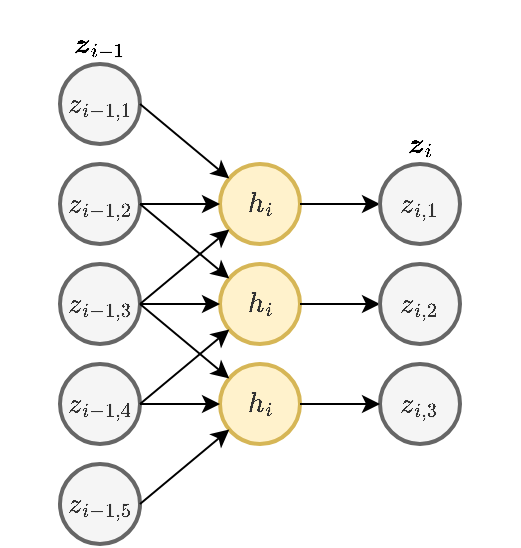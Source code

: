 <mxfile version="13.10.0" type="device"><diagram id="14BDJyoKmkSJNnwtBDpK" name="Page-1"><mxGraphModel dx="643" dy="389" grid="1" gridSize="10" guides="1" tooltips="1" connect="1" arrows="0" fold="1" page="1" pageScale="1" pageWidth="827" pageHeight="1169" math="1" shadow="0"><root><mxCell id="0"/><mxCell id="1" parent="0"/><mxCell id="aicGIwiusQivtbW9gypk-42" value="&lt;span style=&quot;color: rgb(51 , 51 , 51)&quot;&gt;\(h_{i}\)&lt;/span&gt;" style="ellipse;whiteSpace=wrap;html=1;aspect=fixed;fillColor=#fff2cc;strokeColor=#d6b656;strokeWidth=2;" vertex="1" parent="1"><mxGeometry x="240" y="170" width="40" height="40" as="geometry"/></mxCell><mxCell id="aicGIwiusQivtbW9gypk-43" value="&lt;span style=&quot;color: rgb(51 , 51 , 51)&quot;&gt;\(h_{i}\)&lt;/span&gt;" style="ellipse;whiteSpace=wrap;html=1;aspect=fixed;fillColor=#fff2cc;strokeColor=#d6b656;strokeWidth=2;" vertex="1" parent="1"><mxGeometry x="240" y="220" width="40" height="40" as="geometry"/></mxCell><mxCell id="aicGIwiusQivtbW9gypk-45" value="\(z_{i-1,1}&lt;br&gt;\)" style="ellipse;whiteSpace=wrap;html=1;aspect=fixed;fillColor=#f5f5f5;strokeColor=#666666;strokeWidth=2;fontColor=#333333;" vertex="1" parent="1"><mxGeometry x="160" y="120" width="40" height="40" as="geometry"/></mxCell><mxCell id="aicGIwiusQivtbW9gypk-46" value="\(z_{i-1,2}&lt;br&gt;\)" style="ellipse;whiteSpace=wrap;html=1;aspect=fixed;fillColor=#f5f5f5;strokeColor=#666666;strokeWidth=2;fontColor=#333333;" vertex="1" parent="1"><mxGeometry x="160" y="170" width="40" height="40" as="geometry"/></mxCell><mxCell id="aicGIwiusQivtbW9gypk-47" value="\(z_{i-1,3}&lt;br&gt;\)" style="ellipse;whiteSpace=wrap;html=1;aspect=fixed;fillColor=#f5f5f5;strokeColor=#666666;strokeWidth=2;fontColor=#333333;" vertex="1" parent="1"><mxGeometry x="160" y="220" width="40" height="40" as="geometry"/></mxCell><mxCell id="aicGIwiusQivtbW9gypk-48" value="" style="endArrow=classic;html=1;targetPerimeterSpacing=0;exitX=1;exitY=0.5;exitDx=0;exitDy=0;" edge="1" parent="1" source="aicGIwiusQivtbW9gypk-45" target="aicGIwiusQivtbW9gypk-42"><mxGeometry width="50" height="50" relative="1" as="geometry"><mxPoint x="210" y="140" as="sourcePoint"/><mxPoint x="210" y="340" as="targetPoint"/></mxGeometry></mxCell><mxCell id="aicGIwiusQivtbW9gypk-49" value="" style="endArrow=classic;html=1;targetPerimeterSpacing=0;endSize=6;sourcePerimeterSpacing=0;exitX=1;exitY=0.5;exitDx=0;exitDy=0;" edge="1" parent="1" source="aicGIwiusQivtbW9gypk-47" target="aicGIwiusQivtbW9gypk-42"><mxGeometry width="50" height="50" relative="1" as="geometry"><mxPoint x="220" y="160" as="sourcePoint"/><mxPoint x="270" y="220" as="targetPoint"/></mxGeometry></mxCell><mxCell id="aicGIwiusQivtbW9gypk-51" value="" style="endArrow=classic;html=1;targetPerimeterSpacing=0;endSize=6;sourcePerimeterSpacing=0;exitX=1;exitY=0.5;exitDx=0;exitDy=0;" edge="1" parent="1" source="aicGIwiusQivtbW9gypk-47" target="aicGIwiusQivtbW9gypk-43"><mxGeometry width="50" height="50" relative="1" as="geometry"><mxPoint x="220" y="320" as="sourcePoint"/><mxPoint x="300.794" y="223.047" as="targetPoint"/></mxGeometry></mxCell><mxCell id="aicGIwiusQivtbW9gypk-52" value="" style="endArrow=classic;html=1;targetPerimeterSpacing=0;endSize=6;sourcePerimeterSpacing=0;exitX=1;exitY=0.5;exitDx=0;exitDy=0;" edge="1" parent="1" source="aicGIwiusQivtbW9gypk-46" target="aicGIwiusQivtbW9gypk-42"><mxGeometry width="50" height="50" relative="1" as="geometry"><mxPoint x="230" y="330" as="sourcePoint"/><mxPoint x="310.794" y="233.047" as="targetPoint"/></mxGeometry></mxCell><mxCell id="aicGIwiusQivtbW9gypk-53" value="" style="endArrow=classic;html=1;targetPerimeterSpacing=0;endSize=6;sourcePerimeterSpacing=0;exitX=1;exitY=0.5;exitDx=0;exitDy=0;" edge="1" parent="1" source="aicGIwiusQivtbW9gypk-46" target="aicGIwiusQivtbW9gypk-43"><mxGeometry width="50" height="50" relative="1" as="geometry"><mxPoint x="199" y="260" as="sourcePoint"/><mxPoint x="320.794" y="243.047" as="targetPoint"/></mxGeometry></mxCell><mxCell id="aicGIwiusQivtbW9gypk-63" value="" style="endArrow=classic;html=1;targetPerimeterSpacing=0;endSize=6;sourcePerimeterSpacing=0;labelBackgroundColor=none;exitX=1;exitY=0.5;exitDx=0;exitDy=0;" edge="1" parent="1" source="aicGIwiusQivtbW9gypk-42" target="aicGIwiusQivtbW9gypk-84"><mxGeometry y="130" width="50" height="50" relative="1" as="geometry"><mxPoint x="560" y="180" as="sourcePoint"/><mxPoint x="320" y="190" as="targetPoint"/><mxPoint as="offset"/></mxGeometry></mxCell><mxCell id="aicGIwiusQivtbW9gypk-70" value="\(\boldsymbol{z}_{i-1}\)" style="text;html=1;strokeColor=none;fillColor=none;align=center;verticalAlign=middle;whiteSpace=wrap;rounded=0;dashed=1;" vertex="1" parent="1"><mxGeometry x="160" y="100" width="40" height="20" as="geometry"/></mxCell><mxCell id="aicGIwiusQivtbW9gypk-77" value="" style="endArrow=classic;html=1;targetPerimeterSpacing=0;endSize=6;sourcePerimeterSpacing=0;labelBackgroundColor=none;exitX=1;exitY=0.5;exitDx=0;exitDy=0;" edge="1" parent="1" source="aicGIwiusQivtbW9gypk-43" target="aicGIwiusQivtbW9gypk-85"><mxGeometry y="130" width="50" height="50" relative="1" as="geometry"><mxPoint x="360" y="200" as="sourcePoint"/><mxPoint x="320" y="240" as="targetPoint"/><mxPoint as="offset"/></mxGeometry></mxCell><mxCell id="aicGIwiusQivtbW9gypk-82" value="\(z_{i-1,4}\)" style="ellipse;whiteSpace=wrap;html=1;aspect=fixed;fillColor=#f5f5f5;strokeColor=#666666;strokeWidth=2;fontColor=#333333;" vertex="1" parent="1"><mxGeometry x="160" y="270" width="40" height="40" as="geometry"/></mxCell><mxCell id="aicGIwiusQivtbW9gypk-83" value="\(z_{i-1,5}\)" style="ellipse;whiteSpace=wrap;html=1;aspect=fixed;fillColor=#f5f5f5;strokeColor=#666666;strokeWidth=2;fontColor=#333333;" vertex="1" parent="1"><mxGeometry x="160" y="320" width="40" height="40" as="geometry"/></mxCell><mxCell id="aicGIwiusQivtbW9gypk-84" value="\(z_{i,1}&lt;br&gt;\)" style="ellipse;whiteSpace=wrap;html=1;aspect=fixed;fillColor=#f5f5f5;strokeColor=#666666;strokeWidth=2;fontColor=#333333;" vertex="1" parent="1"><mxGeometry x="320" y="170" width="40" height="40" as="geometry"/></mxCell><mxCell id="aicGIwiusQivtbW9gypk-85" value="\(z_{i,2}&lt;br&gt;\)" style="ellipse;whiteSpace=wrap;html=1;aspect=fixed;fillColor=#f5f5f5;strokeColor=#666666;strokeWidth=2;fontColor=#333333;" vertex="1" parent="1"><mxGeometry x="320" y="220" width="40" height="40" as="geometry"/></mxCell><mxCell id="aicGIwiusQivtbW9gypk-86" value="\(z_{i,3}&lt;br&gt;\)" style="ellipse;whiteSpace=wrap;html=1;aspect=fixed;fillColor=#f5f5f5;strokeColor=#666666;strokeWidth=2;fontColor=#333333;" vertex="1" parent="1"><mxGeometry x="320" y="270" width="40" height="40" as="geometry"/></mxCell><mxCell id="aicGIwiusQivtbW9gypk-87" value="\(\boldsymbol{z}_i\)" style="text;html=1;strokeColor=none;fillColor=none;align=center;verticalAlign=middle;whiteSpace=wrap;rounded=0;dashed=1;" vertex="1" parent="1"><mxGeometry x="320" y="150" width="40" height="20" as="geometry"/></mxCell><mxCell id="aicGIwiusQivtbW9gypk-88" value="&lt;span style=&quot;color: rgb(51 , 51 , 51)&quot;&gt;\(h_{i}\)&lt;/span&gt;" style="ellipse;whiteSpace=wrap;html=1;aspect=fixed;fillColor=#fff2cc;strokeColor=#d6b656;strokeWidth=2;" vertex="1" parent="1"><mxGeometry x="240" y="270" width="40" height="40" as="geometry"/></mxCell><mxCell id="aicGIwiusQivtbW9gypk-90" value="" style="endArrow=classic;html=1;targetPerimeterSpacing=0;endSize=6;sourcePerimeterSpacing=0;exitX=1;exitY=0.5;exitDx=0;exitDy=0;" edge="1" parent="1" source="aicGIwiusQivtbW9gypk-82" target="aicGIwiusQivtbW9gypk-43"><mxGeometry width="50" height="50" relative="1" as="geometry"><mxPoint x="210" y="270" as="sourcePoint"/><mxPoint x="254.636" y="237.196" as="targetPoint"/></mxGeometry></mxCell><mxCell id="aicGIwiusQivtbW9gypk-91" value="" style="endArrow=classic;html=1;targetPerimeterSpacing=0;endSize=6;sourcePerimeterSpacing=0;exitX=1;exitY=0.5;exitDx=0;exitDy=0;" edge="1" parent="1" source="aicGIwiusQivtbW9gypk-83" target="aicGIwiusQivtbW9gypk-88"><mxGeometry width="50" height="50" relative="1" as="geometry"><mxPoint x="220" y="210" as="sourcePoint"/><mxPoint x="264.636" y="247.196" as="targetPoint"/></mxGeometry></mxCell><mxCell id="aicGIwiusQivtbW9gypk-92" value="" style="endArrow=classic;html=1;targetPerimeterSpacing=0;endSize=6;sourcePerimeterSpacing=0;exitX=1;exitY=0.5;exitDx=0;exitDy=0;" edge="1" parent="1" source="aicGIwiusQivtbW9gypk-82" target="aicGIwiusQivtbW9gypk-88"><mxGeometry width="50" height="50" relative="1" as="geometry"><mxPoint x="230" y="220" as="sourcePoint"/><mxPoint x="274.636" y="257.196" as="targetPoint"/></mxGeometry></mxCell><mxCell id="aicGIwiusQivtbW9gypk-93" value="" style="endArrow=classic;html=1;targetPerimeterSpacing=0;endSize=6;sourcePerimeterSpacing=0;exitX=1;exitY=0.5;exitDx=0;exitDy=0;" edge="1" parent="1" source="aicGIwiusQivtbW9gypk-47" target="aicGIwiusQivtbW9gypk-88"><mxGeometry width="50" height="50" relative="1" as="geometry"><mxPoint x="240" y="230" as="sourcePoint"/><mxPoint x="284.636" y="267.196" as="targetPoint"/></mxGeometry></mxCell><mxCell id="aicGIwiusQivtbW9gypk-94" value="" style="endArrow=classic;html=1;targetPerimeterSpacing=0;endSize=6;sourcePerimeterSpacing=0;exitX=1;exitY=0.5;exitDx=0;exitDy=0;" edge="1" parent="1" source="aicGIwiusQivtbW9gypk-88" target="aicGIwiusQivtbW9gypk-86"><mxGeometry width="50" height="50" relative="1" as="geometry"><mxPoint x="470" y="230" as="sourcePoint"/><mxPoint x="294.636" y="277.196" as="targetPoint"/></mxGeometry></mxCell></root></mxGraphModel></diagram></mxfile>